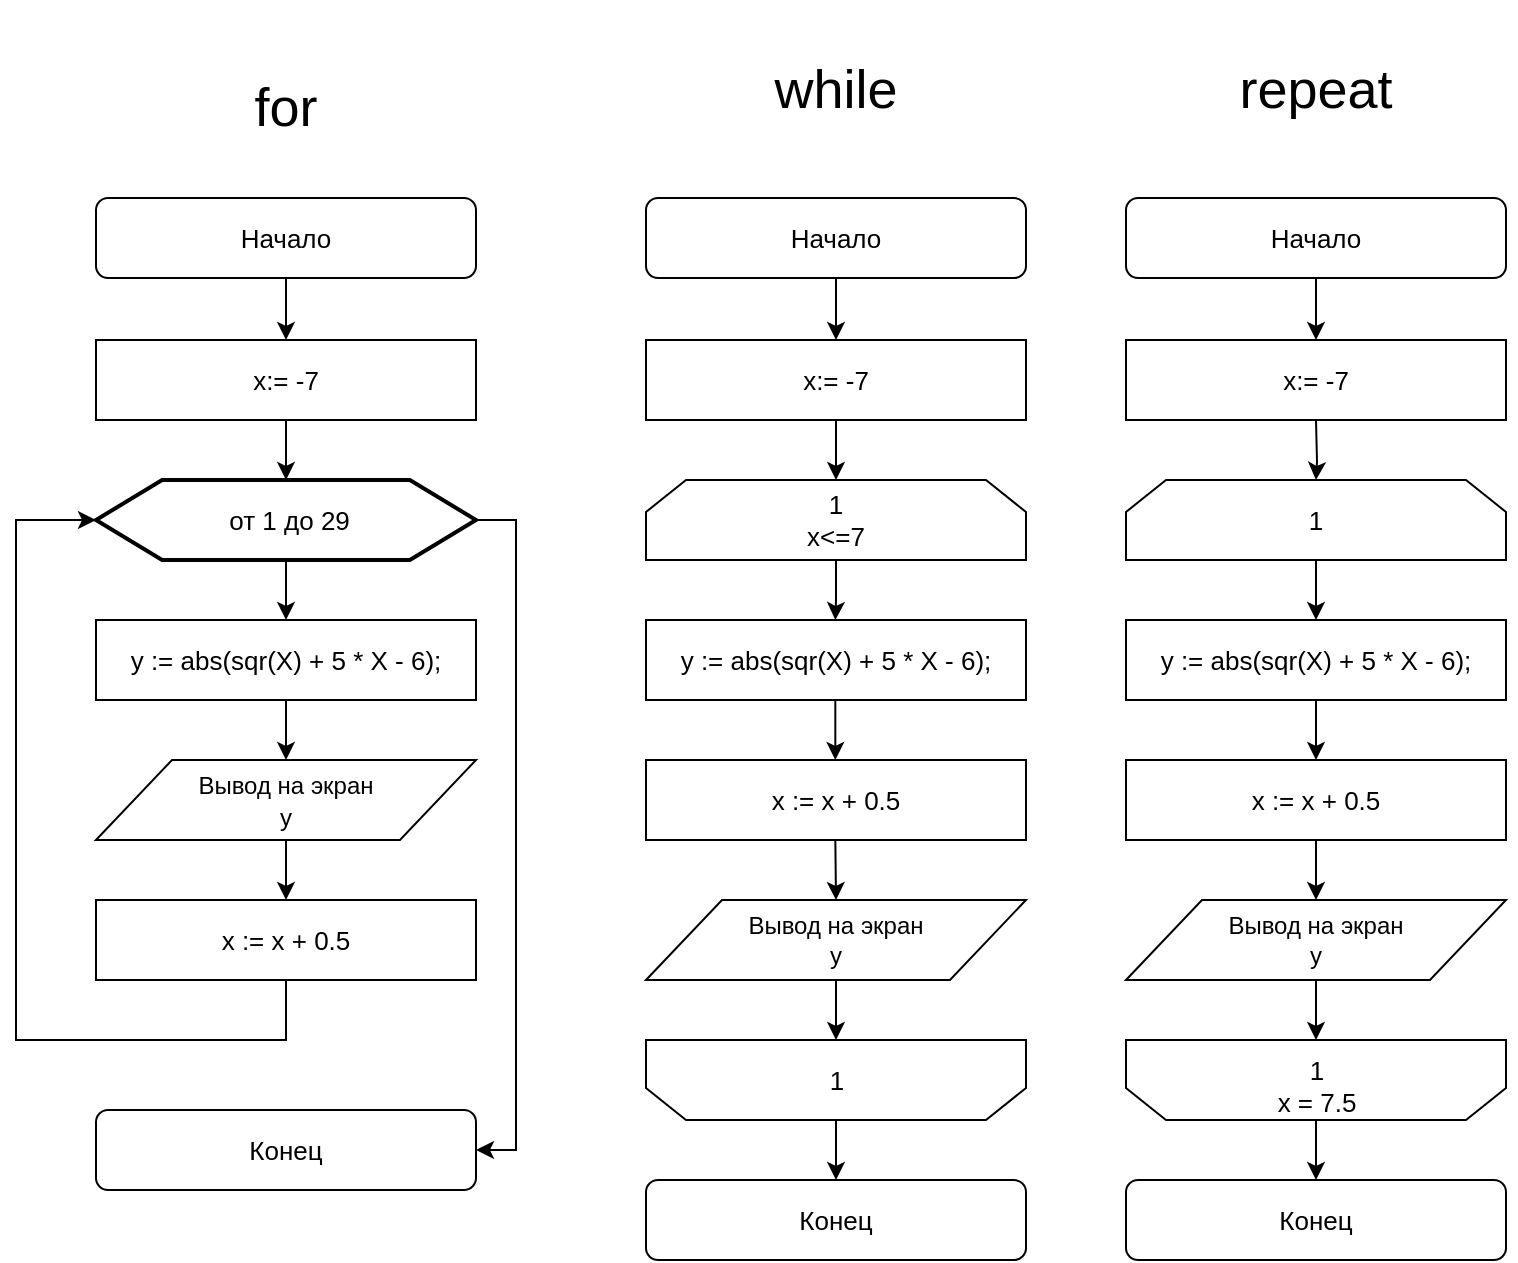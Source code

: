 <mxfile version="12.1.4" type="device" pages="2"><diagram id="qWhuXetcK4zsPXRKY9g0" name="Page-1"><mxGraphModel dx="1303" dy="1165" grid="1" gridSize="10" guides="1" tooltips="1" connect="1" arrows="1" fold="1" page="1" pageScale="1" pageWidth="826" pageHeight="1169" math="0" shadow="0"><root><mxCell id="0"/><mxCell id="1" parent="0"/><mxCell id="LSuKrr_MZwB3tdXRj8S3-1" value="for" style="text;html=1;strokeColor=none;fillColor=none;align=center;verticalAlign=middle;whiteSpace=wrap;rounded=0;fontSize=27;" parent="1" vertex="1"><mxGeometry x="85" y="29" width="200" height="90" as="geometry"/></mxCell><mxCell id="8i-4VZeRsOZqzJ0JEGXs-3" style="edgeStyle=orthogonalEdgeStyle;rounded=0;orthogonalLoop=1;jettySize=auto;html=1;entryX=1;entryY=0.5;entryDx=0;entryDy=0;" parent="1" source="LSuKrr_MZwB3tdXRj8S3-3" target="LSuKrr_MZwB3tdXRj8S3-9" edge="1"><mxGeometry relative="1" as="geometry"><Array as="points"><mxPoint x="300" y="280"/><mxPoint x="300" y="595"/></Array></mxGeometry></mxCell><mxCell id="TO5gTLun4CJ7VN8GX7Mq-16" style="edgeStyle=orthogonalEdgeStyle;rounded=0;orthogonalLoop=1;jettySize=auto;html=1;entryX=0.5;entryY=0;entryDx=0;entryDy=0;" edge="1" parent="1" source="LSuKrr_MZwB3tdXRj8S3-3" target="TO5gTLun4CJ7VN8GX7Mq-14"><mxGeometry relative="1" as="geometry"/></mxCell><mxCell id="LSuKrr_MZwB3tdXRj8S3-3" value="" style="verticalLabelPosition=bottom;verticalAlign=top;html=1;strokeWidth=2;shape=hexagon;perimeter=hexagonPerimeter2;arcSize=6;size=0.174;" parent="1" vertex="1"><mxGeometry x="90" y="260" width="190" height="40" as="geometry"/></mxCell><mxCell id="LSuKrr_MZwB3tdXRj8S3-4" value="&amp;nbsp;от 1 до 29" style="text;html=1;strokeColor=none;fillColor=none;align=center;verticalAlign=middle;whiteSpace=wrap;rounded=0;fontSize=13;" parent="1" vertex="1"><mxGeometry x="130" y="270" width="110" height="20" as="geometry"/></mxCell><mxCell id="LSuKrr_MZwB3tdXRj8S3-9" value="Конец" style="rounded=1;whiteSpace=wrap;html=1;fontSize=13;" parent="1" vertex="1"><mxGeometry x="90" y="575" width="190" height="40" as="geometry"/></mxCell><mxCell id="8i-4VZeRsOZqzJ0JEGXs-5" style="edgeStyle=orthogonalEdgeStyle;rounded=0;orthogonalLoop=1;jettySize=auto;html=1;" parent="1" edge="1"><mxGeometry relative="1" as="geometry"><mxPoint x="185" y="370" as="sourcePoint"/><mxPoint x="185" y="400" as="targetPoint"/></mxGeometry></mxCell><mxCell id="LSuKrr_MZwB3tdXRj8S3-18" style="edgeStyle=orthogonalEdgeStyle;rounded=0;orthogonalLoop=1;jettySize=auto;html=1;fontSize=13;entryX=0.5;entryY=0;entryDx=0;entryDy=0;" parent="1" target="LSuKrr_MZwB3tdXRj8S3-3" edge="1"><mxGeometry relative="1" as="geometry"><mxPoint x="191" y="211" as="targetPoint"/><mxPoint x="185" y="230" as="sourcePoint"/></mxGeometry></mxCell><mxCell id="LSuKrr_MZwB3tdXRj8S3-17" value="Начало" style="rounded=1;whiteSpace=wrap;html=1;fontSize=13;" parent="1" vertex="1"><mxGeometry x="90" y="119" width="190" height="40" as="geometry"/></mxCell><mxCell id="LSuKrr_MZwB3tdXRj8S3-23" style="edgeStyle=orthogonalEdgeStyle;rounded=0;orthogonalLoop=1;jettySize=auto;html=1;fontSize=13;entryX=0;entryY=0.5;entryDx=0;entryDy=0;exitX=0.5;exitY=1;exitDx=0;exitDy=0;" parent="1" source="TO5gTLun4CJ7VN8GX7Mq-17" target="LSuKrr_MZwB3tdXRj8S3-3" edge="1"><mxGeometry relative="1" as="geometry"><mxPoint x="90" y="230" as="targetPoint"/><Array as="points"><mxPoint x="185" y="540"/><mxPoint x="50" y="540"/><mxPoint x="50" y="280"/></Array><mxPoint x="185" y="520" as="sourcePoint"/></mxGeometry></mxCell><mxCell id="TO5gTLun4CJ7VN8GX7Mq-18" style="edgeStyle=orthogonalEdgeStyle;rounded=0;orthogonalLoop=1;jettySize=auto;html=1;entryX=0.5;entryY=0;entryDx=0;entryDy=0;" edge="1" parent="1" source="LSuKrr_MZwB3tdXRj8S3-19" target="TO5gTLun4CJ7VN8GX7Mq-17"><mxGeometry relative="1" as="geometry"/></mxCell><mxCell id="LSuKrr_MZwB3tdXRj8S3-19" value="&lt;span style=&quot;font-size: 12px&quot;&gt;Вывод на экран&lt;/span&gt;&lt;br style=&quot;font-size: 12px&quot;&gt;&lt;span style=&quot;font-size: 12px&quot;&gt;y&lt;/span&gt;" style="shape=parallelogram;perimeter=parallelogramPerimeter;whiteSpace=wrap;html=1;fontSize=13;" parent="1" vertex="1"><mxGeometry x="90" y="400" width="190" height="40" as="geometry"/></mxCell><mxCell id="LSuKrr_MZwB3tdXRj8S3-36" style="edgeStyle=orthogonalEdgeStyle;rounded=0;orthogonalLoop=1;jettySize=auto;html=1;fontSize=13;" parent="1" source="LSuKrr_MZwB3tdXRj8S3-25" edge="1"><mxGeometry relative="1" as="geometry"><mxPoint x="459.667" y="330" as="targetPoint"/></mxGeometry></mxCell><mxCell id="LSuKrr_MZwB3tdXRj8S3-25" value="1&lt;br&gt;x&amp;lt;=7" style="shape=loopLimit;whiteSpace=wrap;html=1;fontSize=13;" parent="1" vertex="1"><mxGeometry x="365" y="260" width="190" height="40" as="geometry"/></mxCell><mxCell id="LSuKrr_MZwB3tdXRj8S3-28" style="edgeStyle=orthogonalEdgeStyle;rounded=0;orthogonalLoop=1;jettySize=auto;html=1;fontSize=13;entryX=0.5;entryY=0;entryDx=0;entryDy=0;" parent="1" source="LSuKrr_MZwB3tdXRj8S3-27" target="LSuKrr_MZwB3tdXRj8S3-30" edge="1"><mxGeometry relative="1" as="geometry"><mxPoint x="460" y="200" as="targetPoint"/></mxGeometry></mxCell><mxCell id="LSuKrr_MZwB3tdXRj8S3-27" value="&lt;font style=&quot;font-size: 13px;&quot;&gt;Начало&lt;/font&gt;" style="rounded=1;whiteSpace=wrap;html=1;fontSize=13;" parent="1" vertex="1"><mxGeometry x="365" y="119" width="190" height="40" as="geometry"/></mxCell><mxCell id="LSuKrr_MZwB3tdXRj8S3-39" style="edgeStyle=orthogonalEdgeStyle;rounded=0;orthogonalLoop=1;jettySize=auto;html=1;fontSize=13;" parent="1" source="LSuKrr_MZwB3tdXRj8S3-29" target="LSuKrr_MZwB3tdXRj8S3-38" edge="1"><mxGeometry relative="1" as="geometry"/></mxCell><mxCell id="LSuKrr_MZwB3tdXRj8S3-29" value="" style="shape=loopLimit;fontSize=13;rotation=-180;labelBorderColor=none;labelBackgroundColor=none;verticalAlign=middle;horizontal=1;" parent="1" vertex="1"><mxGeometry x="365" y="540" width="190" height="40" as="geometry"/></mxCell><mxCell id="LSuKrr_MZwB3tdXRj8S3-32" style="edgeStyle=orthogonalEdgeStyle;rounded=0;orthogonalLoop=1;jettySize=auto;html=1;fontSize=13;" parent="1" source="LSuKrr_MZwB3tdXRj8S3-30" target="LSuKrr_MZwB3tdXRj8S3-25" edge="1"><mxGeometry relative="1" as="geometry"/></mxCell><mxCell id="LSuKrr_MZwB3tdXRj8S3-30" value="x:= -7" style="rounded=0;whiteSpace=wrap;html=1;fontSize=13;" parent="1" vertex="1"><mxGeometry x="365" y="190" width="190" height="40" as="geometry"/></mxCell><mxCell id="LSuKrr_MZwB3tdXRj8S3-34" style="edgeStyle=orthogonalEdgeStyle;rounded=0;orthogonalLoop=1;jettySize=auto;html=1;fontSize=13;entryX=0.5;entryY=0;entryDx=0;entryDy=0;" parent="1" target="TO5gTLun4CJ7VN8GX7Mq-9" edge="1"><mxGeometry relative="1" as="geometry"><mxPoint x="459.667" y="440" as="sourcePoint"/><mxPoint x="460" y="480" as="targetPoint"/><Array as="points"/></mxGeometry></mxCell><mxCell id="LSuKrr_MZwB3tdXRj8S3-37" style="edgeStyle=orthogonalEdgeStyle;rounded=0;orthogonalLoop=1;jettySize=auto;html=1;fontSize=13;" parent="1" edge="1"><mxGeometry relative="1" as="geometry"><mxPoint x="459.667" y="370" as="sourcePoint"/><mxPoint x="459.667" y="400" as="targetPoint"/></mxGeometry></mxCell><mxCell id="LSuKrr_MZwB3tdXRj8S3-38" value="Конец" style="rounded=1;whiteSpace=wrap;html=1;fontSize=13;" parent="1" vertex="1"><mxGeometry x="365" y="610" width="190" height="40" as="geometry"/></mxCell><mxCell id="LSuKrr_MZwB3tdXRj8S3-40" style="edgeStyle=orthogonalEdgeStyle;rounded=0;orthogonalLoop=1;jettySize=auto;html=1;fontSize=13;" parent="1" source="LSuKrr_MZwB3tdXRj8S3-41" target="LSuKrr_MZwB3tdXRj8S3-51" edge="1"><mxGeometry relative="1" as="geometry"/></mxCell><mxCell id="LSuKrr_MZwB3tdXRj8S3-41" value="1" style="shape=loopLimit;whiteSpace=wrap;html=1;fontSize=13;" parent="1" vertex="1"><mxGeometry x="605" y="260" width="190" height="40" as="geometry"/></mxCell><mxCell id="LSuKrr_MZwB3tdXRj8S3-42" style="edgeStyle=orthogonalEdgeStyle;rounded=0;orthogonalLoop=1;jettySize=auto;html=1;fontSize=13;entryX=0.5;entryY=0;entryDx=0;entryDy=0;" parent="1" source="LSuKrr_MZwB3tdXRj8S3-43" edge="1"><mxGeometry relative="1" as="geometry"><mxPoint x="700" y="190" as="targetPoint"/></mxGeometry></mxCell><mxCell id="LSuKrr_MZwB3tdXRj8S3-43" value="&lt;font style=&quot;font-size: 13px;&quot;&gt;Начало&lt;/font&gt;" style="rounded=1;whiteSpace=wrap;html=1;fontSize=13;" parent="1" vertex="1"><mxGeometry x="605" y="119" width="190" height="40" as="geometry"/></mxCell><mxCell id="LSuKrr_MZwB3tdXRj8S3-44" style="edgeStyle=orthogonalEdgeStyle;rounded=0;orthogonalLoop=1;jettySize=auto;html=1;fontSize=13;" parent="1" source="LSuKrr_MZwB3tdXRj8S3-45" target="LSuKrr_MZwB3tdXRj8S3-52" edge="1"><mxGeometry relative="1" as="geometry"/></mxCell><mxCell id="LSuKrr_MZwB3tdXRj8S3-45" value="" style="shape=loopLimit;whiteSpace=wrap;html=1;fontSize=13;rotation=-180;" parent="1" vertex="1"><mxGeometry x="605" y="540" width="190" height="40" as="geometry"/></mxCell><mxCell id="LSuKrr_MZwB3tdXRj8S3-46" style="edgeStyle=orthogonalEdgeStyle;rounded=0;orthogonalLoop=1;jettySize=auto;html=1;fontSize=13;" parent="1" target="LSuKrr_MZwB3tdXRj8S3-41" edge="1"><mxGeometry relative="1" as="geometry"><mxPoint x="700" y="230" as="sourcePoint"/></mxGeometry></mxCell><mxCell id="TO5gTLun4CJ7VN8GX7Mq-5" style="edgeStyle=orthogonalEdgeStyle;rounded=0;orthogonalLoop=1;jettySize=auto;html=1;" edge="1" parent="1" source="LSuKrr_MZwB3tdXRj8S3-49" target="TO5gTLun4CJ7VN8GX7Mq-2"><mxGeometry relative="1" as="geometry"/></mxCell><mxCell id="LSuKrr_MZwB3tdXRj8S3-49" value="x := x + 0.5" style="rounded=0;whiteSpace=wrap;html=1;fontSize=13;" parent="1" vertex="1"><mxGeometry x="605" y="400" width="190" height="40" as="geometry"/></mxCell><mxCell id="LSuKrr_MZwB3tdXRj8S3-50" style="edgeStyle=orthogonalEdgeStyle;rounded=0;orthogonalLoop=1;jettySize=auto;html=1;fontSize=13;" parent="1" source="LSuKrr_MZwB3tdXRj8S3-51" target="LSuKrr_MZwB3tdXRj8S3-49" edge="1"><mxGeometry relative="1" as="geometry"/></mxCell><mxCell id="LSuKrr_MZwB3tdXRj8S3-51" value="y := abs(sqr(X) + 5 * X - 6);" style="rounded=0;whiteSpace=wrap;html=1;fontSize=13;" parent="1" vertex="1"><mxGeometry x="605" y="330" width="190" height="40" as="geometry"/></mxCell><mxCell id="LSuKrr_MZwB3tdXRj8S3-52" value="Конец" style="rounded=1;whiteSpace=wrap;html=1;fontSize=13;" parent="1" vertex="1"><mxGeometry x="605" y="610" width="190" height="40" as="geometry"/></mxCell><mxCell id="LSuKrr_MZwB3tdXRj8S3-53" value="while" style="text;html=1;strokeColor=none;fillColor=none;align=center;verticalAlign=middle;whiteSpace=wrap;rounded=0;fontSize=27;" parent="1" vertex="1"><mxGeometry x="360" y="20" width="200" height="90" as="geometry"/></mxCell><mxCell id="LSuKrr_MZwB3tdXRj8S3-54" value="repeat" style="text;html=1;strokeColor=none;fillColor=none;align=center;verticalAlign=middle;whiteSpace=wrap;rounded=0;fontSize=27;" parent="1" vertex="1"><mxGeometry x="600" y="20" width="200" height="90" as="geometry"/></mxCell><mxCell id="LSuKrr_MZwB3tdXRj8S3-55" value="1&lt;br&gt;x = 7.5" style="text;html=1;resizable=0;points=[];autosize=1;align=center;verticalAlign=top;spacingTop=-4;fontSize=13;" parent="1" vertex="1"><mxGeometry x="675" y="545" width="50" height="30" as="geometry"/></mxCell><mxCell id="LSuKrr_MZwB3tdXRj8S3-56" value="1" style="text;html=1;resizable=0;points=[];autosize=1;align=center;verticalAlign=top;spacingTop=-4;fontSize=13;" parent="1" vertex="1"><mxGeometry x="450" y="550" width="20" height="20" as="geometry"/></mxCell><mxCell id="8i-4VZeRsOZqzJ0JEGXs-2" style="edgeStyle=orthogonalEdgeStyle;rounded=0;orthogonalLoop=1;jettySize=auto;html=1;fontSize=13;entryX=0.5;entryY=0;entryDx=0;entryDy=0;" parent="1" source="LSuKrr_MZwB3tdXRj8S3-17" edge="1"><mxGeometry relative="1" as="geometry"><mxPoint x="185" y="190" as="targetPoint"/><mxPoint x="185" y="159" as="sourcePoint"/></mxGeometry></mxCell><mxCell id="TO5gTLun4CJ7VN8GX7Mq-6" style="edgeStyle=orthogonalEdgeStyle;rounded=0;orthogonalLoop=1;jettySize=auto;html=1;entryX=0.5;entryY=1;entryDx=0;entryDy=0;" edge="1" parent="1" source="TO5gTLun4CJ7VN8GX7Mq-2" target="LSuKrr_MZwB3tdXRj8S3-45"><mxGeometry relative="1" as="geometry"/></mxCell><mxCell id="TO5gTLun4CJ7VN8GX7Mq-2" value="Вывод на экран&lt;br&gt;y" style="shape=parallelogram;perimeter=parallelogramPerimeter;whiteSpace=wrap;html=1;" vertex="1" parent="1"><mxGeometry x="605" y="470" width="190" height="40" as="geometry"/></mxCell><mxCell id="TO5gTLun4CJ7VN8GX7Mq-7" value="y := abs(sqr(X) + 5 * X - 6);" style="rounded=0;whiteSpace=wrap;html=1;fontSize=13;" vertex="1" parent="1"><mxGeometry x="365" y="330" width="190" height="40" as="geometry"/></mxCell><mxCell id="TO5gTLun4CJ7VN8GX7Mq-8" value="x := x + 0.5" style="rounded=0;whiteSpace=wrap;html=1;fontSize=13;" vertex="1" parent="1"><mxGeometry x="365" y="400" width="190" height="40" as="geometry"/></mxCell><mxCell id="TO5gTLun4CJ7VN8GX7Mq-10" style="edgeStyle=orthogonalEdgeStyle;rounded=0;orthogonalLoop=1;jettySize=auto;html=1;entryX=0.5;entryY=1;entryDx=0;entryDy=0;" edge="1" parent="1" source="TO5gTLun4CJ7VN8GX7Mq-9" target="LSuKrr_MZwB3tdXRj8S3-29"><mxGeometry relative="1" as="geometry"/></mxCell><mxCell id="TO5gTLun4CJ7VN8GX7Mq-9" value="Вывод на экран&lt;br&gt;y" style="shape=parallelogram;perimeter=parallelogramPerimeter;whiteSpace=wrap;html=1;" vertex="1" parent="1"><mxGeometry x="365" y="470" width="190" height="40" as="geometry"/></mxCell><mxCell id="TO5gTLun4CJ7VN8GX7Mq-12" value="x:= -7" style="rounded=0;whiteSpace=wrap;html=1;fontSize=13;" vertex="1" parent="1"><mxGeometry x="605" y="190" width="190" height="40" as="geometry"/></mxCell><mxCell id="TO5gTLun4CJ7VN8GX7Mq-13" value="x:= -7" style="rounded=0;whiteSpace=wrap;html=1;fontSize=13;" vertex="1" parent="1"><mxGeometry x="90" y="190" width="190" height="40" as="geometry"/></mxCell><mxCell id="TO5gTLun4CJ7VN8GX7Mq-14" value="y := abs(sqr(X) + 5 * X - 6);" style="rounded=0;whiteSpace=wrap;html=1;fontSize=13;" vertex="1" parent="1"><mxGeometry x="90" y="330" width="190" height="40" as="geometry"/></mxCell><mxCell id="TO5gTLun4CJ7VN8GX7Mq-17" value="x := x + 0.5" style="rounded=0;whiteSpace=wrap;html=1;fontSize=13;" vertex="1" parent="1"><mxGeometry x="90" y="470" width="190" height="40" as="geometry"/></mxCell></root></mxGraphModel></diagram><diagram id="7AoegMDMf4xgN876PZOm" name="Page-2"><mxGraphModel dx="1564" dy="1398" grid="1" gridSize="10" guides="1" tooltips="1" connect="1" arrows="1" fold="1" page="1" pageScale="1" pageWidth="826" pageHeight="1169" math="0" shadow="0"><root><mxCell id="BCoHSDu_5qWUNfGTEoEH-0"/><mxCell id="BCoHSDu_5qWUNfGTEoEH-1" parent="BCoHSDu_5qWUNfGTEoEH-0"/><mxCell id="BCoHSDu_5qWUNfGTEoEH-2" style="edgeStyle=orthogonalEdgeStyle;rounded=0;orthogonalLoop=1;jettySize=auto;html=1;" edge="1" parent="BCoHSDu_5qWUNfGTEoEH-1" source="BCoHSDu_5qWUNfGTEoEH-3" target="BCoHSDu_5qWUNfGTEoEH-5"><mxGeometry relative="1" as="geometry"/></mxCell><mxCell id="BCoHSDu_5qWUNfGTEoEH-3" value="Начало" style="rounded=1;whiteSpace=wrap;html=1;" vertex="1" parent="BCoHSDu_5qWUNfGTEoEH-1"><mxGeometry x="170" y="30" width="190" height="40" as="geometry"/></mxCell><mxCell id="BCoHSDu_5qWUNfGTEoEH-4" style="edgeStyle=orthogonalEdgeStyle;rounded=0;orthogonalLoop=1;jettySize=auto;html=1;" edge="1" parent="BCoHSDu_5qWUNfGTEoEH-1" source="BCoHSDu_5qWUNfGTEoEH-5" target="BCoHSDu_5qWUNfGTEoEH-7"><mxGeometry relative="1" as="geometry"/></mxCell><mxCell id="BCoHSDu_5qWUNfGTEoEH-5" value="&lt;div&gt;&amp;nbsp; polg := 1;&lt;span&gt;&amp;nbsp; z := 0;&lt;/span&gt;&lt;/div&gt;" style="rounded=0;whiteSpace=wrap;html=1;" vertex="1" parent="BCoHSDu_5qWUNfGTEoEH-1"><mxGeometry x="170" y="100" width="190" height="40" as="geometry"/></mxCell><mxCell id="BCoHSDu_5qWUNfGTEoEH-6" style="edgeStyle=orthogonalEdgeStyle;rounded=0;orthogonalLoop=1;jettySize=auto;html=1;" edge="1" parent="BCoHSDu_5qWUNfGTEoEH-1" source="BCoHSDu_5qWUNfGTEoEH-7" target="BCoHSDu_5qWUNfGTEoEH-9"><mxGeometry relative="1" as="geometry"/></mxCell><mxCell id="BCoHSDu_5qWUNfGTEoEH-7" value="Введите три&lt;br&gt;&amp;nbsp;значения (n, k, h):&amp;nbsp;" style="shape=parallelogram;perimeter=parallelogramPerimeter;whiteSpace=wrap;html=1;" vertex="1" parent="BCoHSDu_5qWUNfGTEoEH-1"><mxGeometry x="170" y="170" width="190" height="40" as="geometry"/></mxCell><mxCell id="BCoHSDu_5qWUNfGTEoEH-8" style="edgeStyle=orthogonalEdgeStyle;rounded=0;orthogonalLoop=1;jettySize=auto;html=1;" edge="1" parent="BCoHSDu_5qWUNfGTEoEH-1" source="BCoHSDu_5qWUNfGTEoEH-9" target="BCoHSDu_5qWUNfGTEoEH-11"><mxGeometry relative="1" as="geometry"/></mxCell><mxCell id="BCoHSDu_5qWUNfGTEoEH-9" value="&lt;div&gt;&amp;nbsp; &amp;nbsp; readln(n, k, h);&lt;/div&gt;&lt;div&gt;&amp;nbsp; &amp;nbsp; x := n;&lt;/div&gt;" style="rounded=0;whiteSpace=wrap;html=1;" vertex="1" parent="BCoHSDu_5qWUNfGTEoEH-1"><mxGeometry x="170" y="240" width="190" height="40" as="geometry"/></mxCell><mxCell id="BCoHSDu_5qWUNfGTEoEH-10" style="edgeStyle=orthogonalEdgeStyle;rounded=0;orthogonalLoop=1;jettySize=auto;html=1;" edge="1" parent="BCoHSDu_5qWUNfGTEoEH-1" source="BCoHSDu_5qWUNfGTEoEH-11" target="BCoHSDu_5qWUNfGTEoEH-16"><mxGeometry relative="1" as="geometry"/></mxCell><mxCell id="BCoHSDu_5qWUNfGTEoEH-11" value="1&lt;br&gt;x&amp;lt;=k" style="shape=loopLimit;whiteSpace=wrap;html=1;fontSize=13;" vertex="1" parent="BCoHSDu_5qWUNfGTEoEH-1"><mxGeometry x="170" y="310" width="190" height="40" as="geometry"/></mxCell><mxCell id="BCoHSDu_5qWUNfGTEoEH-12" style="edgeStyle=orthogonalEdgeStyle;rounded=0;orthogonalLoop=1;jettySize=auto;html=1;" edge="1" parent="BCoHSDu_5qWUNfGTEoEH-1" source="BCoHSDu_5qWUNfGTEoEH-13" target="BCoHSDu_5qWUNfGTEoEH-27"><mxGeometry relative="1" as="geometry"/></mxCell><mxCell id="BCoHSDu_5qWUNfGTEoEH-13" value="" style="shape=loopLimit;whiteSpace=wrap;html=1;fontSize=13;rotation=180;" vertex="1" parent="BCoHSDu_5qWUNfGTEoEH-1"><mxGeometry x="170" y="700" width="190" height="40" as="geometry"/></mxCell><mxCell id="BCoHSDu_5qWUNfGTEoEH-14" value="1" style="text;html=1;resizable=0;points=[];autosize=1;align=center;verticalAlign=top;spacingTop=-4;" vertex="1" parent="BCoHSDu_5qWUNfGTEoEH-1"><mxGeometry x="255" y="710" width="20" height="20" as="geometry"/></mxCell><mxCell id="BCoHSDu_5qWUNfGTEoEH-15" style="edgeStyle=orthogonalEdgeStyle;rounded=0;orthogonalLoop=1;jettySize=auto;html=1;" edge="1" parent="BCoHSDu_5qWUNfGTEoEH-1" source="BCoHSDu_5qWUNfGTEoEH-16" target="BCoHSDu_5qWUNfGTEoEH-19"><mxGeometry relative="1" as="geometry"/></mxCell><mxCell id="BCoHSDu_5qWUNfGTEoEH-16" value="y := ((3 * x) - cos(x)) * (sin(2 * x));" style="rounded=0;whiteSpace=wrap;html=1;" vertex="1" parent="BCoHSDu_5qWUNfGTEoEH-1"><mxGeometry x="170" y="380" width="190" height="40" as="geometry"/></mxCell><mxCell id="BCoHSDu_5qWUNfGTEoEH-17" style="edgeStyle=orthogonalEdgeStyle;rounded=0;orthogonalLoop=1;jettySize=auto;html=1;entryX=0.5;entryY=0;entryDx=0;entryDy=0;" edge="1" parent="BCoHSDu_5qWUNfGTEoEH-1" source="BCoHSDu_5qWUNfGTEoEH-19" target="BCoHSDu_5qWUNfGTEoEH-21"><mxGeometry relative="1" as="geometry"/></mxCell><mxCell id="BCoHSDu_5qWUNfGTEoEH-18" style="edgeStyle=orthogonalEdgeStyle;rounded=0;orthogonalLoop=1;jettySize=auto;html=1;entryX=0.5;entryY=0;entryDx=0;entryDy=0;exitX=0;exitY=0.5;exitDx=0;exitDy=0;" edge="1" parent="BCoHSDu_5qWUNfGTEoEH-1" source="BCoHSDu_5qWUNfGTEoEH-19" target="BCoHSDu_5qWUNfGTEoEH-23"><mxGeometry relative="1" as="geometry"><Array as="points"><mxPoint x="170" y="490"/><mxPoint x="170" y="610"/><mxPoint x="265" y="610"/></Array></mxGeometry></mxCell><mxCell id="BCoHSDu_5qWUNfGTEoEH-19" value="y &amp;gt; 0" style="rhombus;whiteSpace=wrap;html=1;align=center;" vertex="1" parent="BCoHSDu_5qWUNfGTEoEH-1"><mxGeometry x="225" y="450" width="80" height="80" as="geometry"/></mxCell><mxCell id="BCoHSDu_5qWUNfGTEoEH-20" style="edgeStyle=orthogonalEdgeStyle;rounded=0;orthogonalLoop=1;jettySize=auto;html=1;entryX=0.5;entryY=0;entryDx=0;entryDy=0;exitX=0.5;exitY=1;exitDx=0;exitDy=0;" edge="1" parent="BCoHSDu_5qWUNfGTEoEH-1" source="BCoHSDu_5qWUNfGTEoEH-21" target="BCoHSDu_5qWUNfGTEoEH-23"><mxGeometry relative="1" as="geometry"><Array as="points"><mxPoint x="405" y="610"/><mxPoint x="265" y="610"/></Array></mxGeometry></mxCell><mxCell id="BCoHSDu_5qWUNfGTEoEH-21" value="&lt;div&gt;pola := pola + y;&amp;nbsp;&lt;span&gt;polg := y * polg;&lt;/span&gt;&lt;/div&gt;&lt;div&gt;&amp;nbsp; &amp;nbsp; &amp;nbsp; &amp;nbsp; o := o + 1;&lt;/div&gt;" style="rounded=0;whiteSpace=wrap;html=1;align=center;" vertex="1" parent="BCoHSDu_5qWUNfGTEoEH-1"><mxGeometry x="310" y="540" width="190" height="40" as="geometry"/></mxCell><mxCell id="BCoHSDu_5qWUNfGTEoEH-22" style="edgeStyle=orthogonalEdgeStyle;rounded=0;orthogonalLoop=1;jettySize=auto;html=1;" edge="1" parent="BCoHSDu_5qWUNfGTEoEH-1" source="BCoHSDu_5qWUNfGTEoEH-23"><mxGeometry relative="1" as="geometry"><mxPoint x="265" y="700" as="targetPoint"/></mxGeometry></mxCell><mxCell id="BCoHSDu_5qWUNfGTEoEH-23" value="x := x + h;" style="rounded=0;whiteSpace=wrap;html=1;align=center;" vertex="1" parent="BCoHSDu_5qWUNfGTEoEH-1"><mxGeometry x="170" y="630" width="190" height="40" as="geometry"/></mxCell><mxCell id="BCoHSDu_5qWUNfGTEoEH-24" value="Да&lt;br&gt;" style="text;html=1;resizable=0;points=[];autosize=1;align=left;verticalAlign=top;spacingTop=-4;" vertex="1" parent="BCoHSDu_5qWUNfGTEoEH-1"><mxGeometry x="330" y="470" width="30" height="20" as="geometry"/></mxCell><mxCell id="BCoHSDu_5qWUNfGTEoEH-25" value="Нет&lt;br&gt;" style="text;html=1;resizable=0;points=[];autosize=1;align=left;verticalAlign=top;spacingTop=-4;" vertex="1" parent="BCoHSDu_5qWUNfGTEoEH-1"><mxGeometry x="185" y="470" width="40" height="20" as="geometry"/></mxCell><mxCell id="BCoHSDu_5qWUNfGTEoEH-26" style="edgeStyle=orthogonalEdgeStyle;rounded=0;orthogonalLoop=1;jettySize=auto;html=1;" edge="1" parent="BCoHSDu_5qWUNfGTEoEH-1" source="BCoHSDu_5qWUNfGTEoEH-27" target="BCoHSDu_5qWUNfGTEoEH-29"><mxGeometry relative="1" as="geometry"/></mxCell><mxCell id="BCoHSDu_5qWUNfGTEoEH-27" value="&lt;div&gt;arif:=pola/o;&lt;span&gt;&amp;nbsp;&lt;/span&gt;&lt;span&gt;geom:=exp(ln(polg)*o)&lt;/span&gt;&lt;/div&gt;&lt;div&gt;&lt;span&gt;z :=arif / geom;&lt;/span&gt;&lt;/div&gt;" style="rounded=0;whiteSpace=wrap;html=1;align=center;" vertex="1" parent="BCoHSDu_5qWUNfGTEoEH-1"><mxGeometry x="170" y="770" width="190" height="40" as="geometry"/></mxCell><mxCell id="BCoHSDu_5qWUNfGTEoEH-28" style="edgeStyle=orthogonalEdgeStyle;rounded=0;orthogonalLoop=1;jettySize=auto;html=1;entryX=0.5;entryY=0;entryDx=0;entryDy=0;" edge="1" parent="BCoHSDu_5qWUNfGTEoEH-1" source="BCoHSDu_5qWUNfGTEoEH-29" target="BCoHSDu_5qWUNfGTEoEH-30"><mxGeometry relative="1" as="geometry"/></mxCell><mxCell id="BCoHSDu_5qWUNfGTEoEH-29" value="Вывод на экран&lt;br&gt;pola polg arif geom z" style="shape=parallelogram;perimeter=parallelogramPerimeter;whiteSpace=wrap;html=1;align=center;" vertex="1" parent="BCoHSDu_5qWUNfGTEoEH-1"><mxGeometry x="170" y="840" width="190" height="40" as="geometry"/></mxCell><mxCell id="BCoHSDu_5qWUNfGTEoEH-30" value="Конец" style="rounded=1;whiteSpace=wrap;html=1;align=center;" vertex="1" parent="BCoHSDu_5qWUNfGTEoEH-1"><mxGeometry x="170" y="910" width="190" height="40" as="geometry"/></mxCell></root></mxGraphModel></diagram></mxfile>